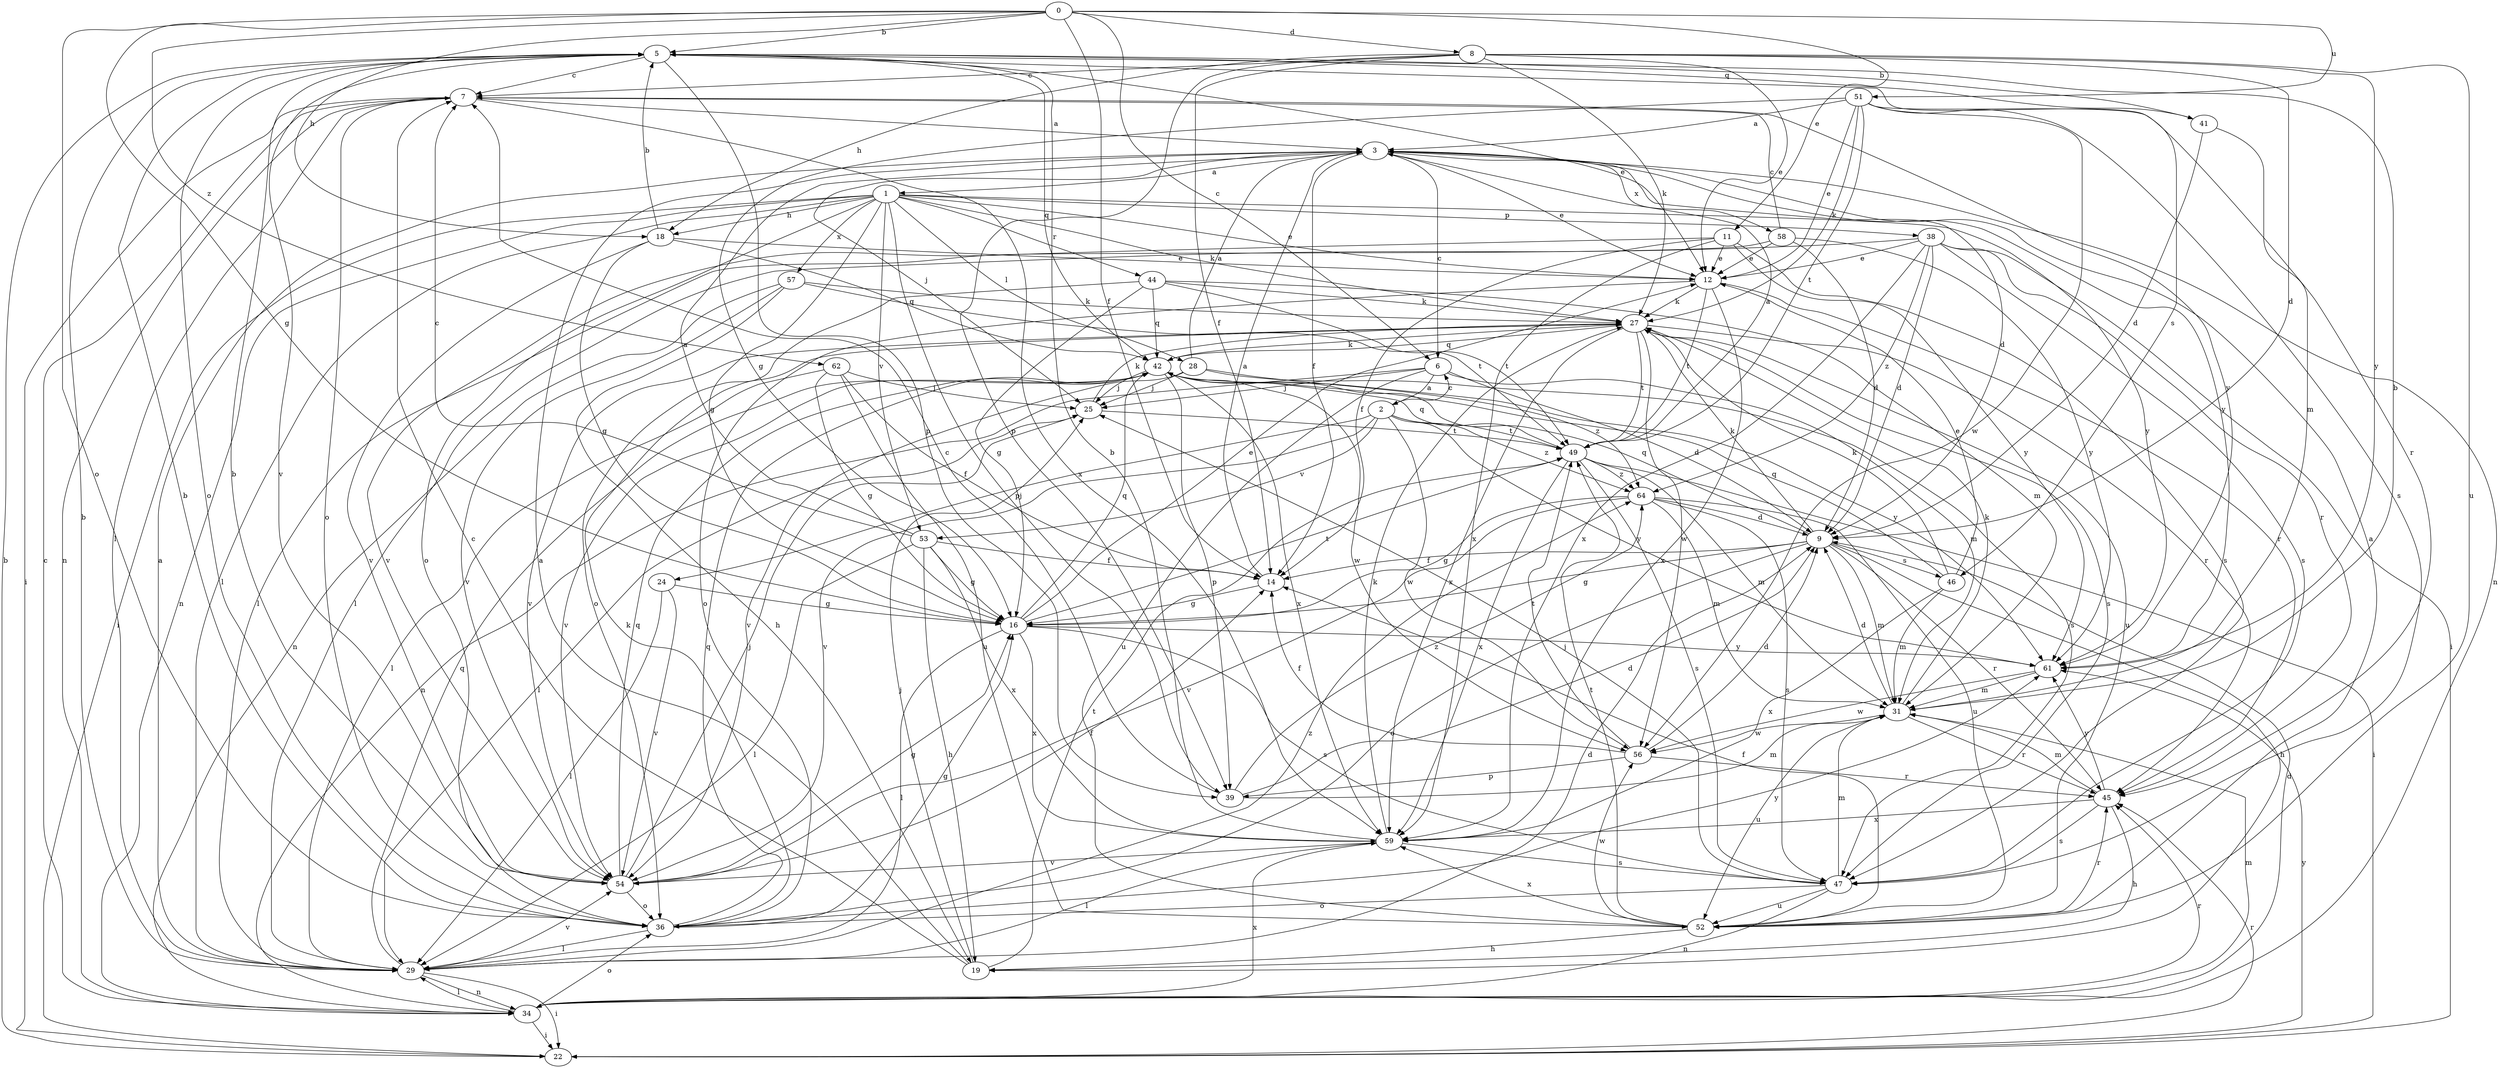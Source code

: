 strict digraph  {
0;
1;
2;
3;
5;
6;
7;
8;
9;
11;
12;
14;
16;
18;
19;
22;
24;
25;
27;
28;
29;
31;
34;
36;
38;
39;
41;
42;
44;
45;
46;
47;
49;
51;
52;
53;
54;
56;
57;
58;
59;
61;
62;
64;
0 -> 5  [label=b];
0 -> 6  [label=c];
0 -> 8  [label=d];
0 -> 11  [label=e];
0 -> 14  [label=f];
0 -> 16  [label=g];
0 -> 18  [label=h];
0 -> 36  [label=o];
0 -> 51  [label=u];
0 -> 62  [label=z];
1 -> 12  [label=e];
1 -> 16  [label=g];
1 -> 18  [label=h];
1 -> 22  [label=i];
1 -> 27  [label=k];
1 -> 28  [label=l];
1 -> 29  [label=l];
1 -> 34  [label=n];
1 -> 36  [label=o];
1 -> 38  [label=p];
1 -> 39  [label=p];
1 -> 44  [label=r];
1 -> 53  [label=v];
1 -> 57  [label=x];
1 -> 61  [label=y];
2 -> 6  [label=c];
2 -> 24  [label=j];
2 -> 49  [label=t];
2 -> 53  [label=v];
2 -> 54  [label=v];
2 -> 56  [label=w];
2 -> 61  [label=y];
2 -> 64  [label=z];
3 -> 1  [label=a];
3 -> 6  [label=c];
3 -> 9  [label=d];
3 -> 12  [label=e];
3 -> 14  [label=f];
3 -> 25  [label=j];
3 -> 34  [label=n];
3 -> 58  [label=x];
3 -> 61  [label=y];
5 -> 7  [label=c];
5 -> 12  [label=e];
5 -> 36  [label=o];
5 -> 39  [label=p];
5 -> 41  [label=q];
5 -> 42  [label=q];
5 -> 46  [label=s];
5 -> 54  [label=v];
6 -> 2  [label=a];
6 -> 9  [label=d];
6 -> 25  [label=j];
6 -> 31  [label=m];
6 -> 34  [label=n];
6 -> 52  [label=u];
7 -> 3  [label=a];
7 -> 22  [label=i];
7 -> 29  [label=l];
7 -> 34  [label=n];
7 -> 36  [label=o];
7 -> 59  [label=x];
7 -> 61  [label=y];
8 -> 7  [label=c];
8 -> 9  [label=d];
8 -> 12  [label=e];
8 -> 14  [label=f];
8 -> 18  [label=h];
8 -> 27  [label=k];
8 -> 39  [label=p];
8 -> 52  [label=u];
8 -> 61  [label=y];
9 -> 14  [label=f];
9 -> 16  [label=g];
9 -> 19  [label=h];
9 -> 27  [label=k];
9 -> 31  [label=m];
9 -> 36  [label=o];
9 -> 42  [label=q];
9 -> 45  [label=r];
9 -> 46  [label=s];
11 -> 12  [label=e];
11 -> 14  [label=f];
11 -> 47  [label=s];
11 -> 54  [label=v];
11 -> 59  [label=x];
11 -> 61  [label=y];
12 -> 27  [label=k];
12 -> 36  [label=o];
12 -> 45  [label=r];
12 -> 49  [label=t];
12 -> 59  [label=x];
14 -> 3  [label=a];
14 -> 16  [label=g];
16 -> 12  [label=e];
16 -> 29  [label=l];
16 -> 42  [label=q];
16 -> 47  [label=s];
16 -> 49  [label=t];
16 -> 59  [label=x];
16 -> 61  [label=y];
18 -> 5  [label=b];
18 -> 12  [label=e];
18 -> 16  [label=g];
18 -> 42  [label=q];
18 -> 54  [label=v];
19 -> 3  [label=a];
19 -> 7  [label=c];
19 -> 25  [label=j];
19 -> 49  [label=t];
22 -> 5  [label=b];
22 -> 45  [label=r];
22 -> 61  [label=y];
24 -> 16  [label=g];
24 -> 29  [label=l];
24 -> 54  [label=v];
25 -> 27  [label=k];
25 -> 29  [label=l];
25 -> 49  [label=t];
27 -> 42  [label=q];
27 -> 45  [label=r];
27 -> 47  [label=s];
27 -> 49  [label=t];
27 -> 52  [label=u];
27 -> 54  [label=v];
27 -> 56  [label=w];
27 -> 59  [label=x];
28 -> 3  [label=a];
28 -> 25  [label=j];
28 -> 47  [label=s];
28 -> 54  [label=v];
28 -> 64  [label=z];
29 -> 3  [label=a];
29 -> 5  [label=b];
29 -> 9  [label=d];
29 -> 22  [label=i];
29 -> 34  [label=n];
29 -> 42  [label=q];
29 -> 54  [label=v];
29 -> 64  [label=z];
31 -> 5  [label=b];
31 -> 9  [label=d];
31 -> 27  [label=k];
31 -> 45  [label=r];
31 -> 52  [label=u];
31 -> 56  [label=w];
34 -> 7  [label=c];
34 -> 9  [label=d];
34 -> 22  [label=i];
34 -> 29  [label=l];
34 -> 31  [label=m];
34 -> 36  [label=o];
34 -> 45  [label=r];
34 -> 59  [label=x];
36 -> 5  [label=b];
36 -> 16  [label=g];
36 -> 27  [label=k];
36 -> 29  [label=l];
36 -> 42  [label=q];
36 -> 61  [label=y];
38 -> 9  [label=d];
38 -> 12  [label=e];
38 -> 22  [label=i];
38 -> 29  [label=l];
38 -> 45  [label=r];
38 -> 47  [label=s];
38 -> 59  [label=x];
38 -> 64  [label=z];
39 -> 7  [label=c];
39 -> 9  [label=d];
39 -> 31  [label=m];
39 -> 64  [label=z];
41 -> 5  [label=b];
41 -> 9  [label=d];
41 -> 31  [label=m];
42 -> 25  [label=j];
42 -> 27  [label=k];
42 -> 39  [label=p];
42 -> 54  [label=v];
42 -> 56  [label=w];
42 -> 59  [label=x];
42 -> 61  [label=y];
44 -> 16  [label=g];
44 -> 27  [label=k];
44 -> 31  [label=m];
44 -> 36  [label=o];
44 -> 42  [label=q];
44 -> 49  [label=t];
45 -> 19  [label=h];
45 -> 31  [label=m];
45 -> 47  [label=s];
45 -> 59  [label=x];
45 -> 61  [label=y];
46 -> 12  [label=e];
46 -> 27  [label=k];
46 -> 31  [label=m];
46 -> 42  [label=q];
46 -> 59  [label=x];
47 -> 25  [label=j];
47 -> 31  [label=m];
47 -> 34  [label=n];
47 -> 36  [label=o];
47 -> 52  [label=u];
49 -> 3  [label=a];
49 -> 22  [label=i];
49 -> 31  [label=m];
49 -> 42  [label=q];
49 -> 47  [label=s];
49 -> 59  [label=x];
49 -> 64  [label=z];
51 -> 3  [label=a];
51 -> 12  [label=e];
51 -> 16  [label=g];
51 -> 27  [label=k];
51 -> 45  [label=r];
51 -> 47  [label=s];
51 -> 49  [label=t];
51 -> 56  [label=w];
52 -> 3  [label=a];
52 -> 14  [label=f];
52 -> 19  [label=h];
52 -> 45  [label=r];
52 -> 49  [label=t];
52 -> 56  [label=w];
52 -> 59  [label=x];
53 -> 3  [label=a];
53 -> 7  [label=c];
53 -> 14  [label=f];
53 -> 16  [label=g];
53 -> 19  [label=h];
53 -> 29  [label=l];
53 -> 59  [label=x];
54 -> 5  [label=b];
54 -> 14  [label=f];
54 -> 16  [label=g];
54 -> 25  [label=j];
54 -> 36  [label=o];
54 -> 42  [label=q];
56 -> 9  [label=d];
56 -> 14  [label=f];
56 -> 39  [label=p];
56 -> 45  [label=r];
56 -> 49  [label=t];
57 -> 19  [label=h];
57 -> 27  [label=k];
57 -> 34  [label=n];
57 -> 49  [label=t];
57 -> 54  [label=v];
58 -> 7  [label=c];
58 -> 9  [label=d];
58 -> 12  [label=e];
58 -> 29  [label=l];
58 -> 61  [label=y];
59 -> 5  [label=b];
59 -> 27  [label=k];
59 -> 29  [label=l];
59 -> 47  [label=s];
59 -> 54  [label=v];
61 -> 31  [label=m];
61 -> 56  [label=w];
62 -> 14  [label=f];
62 -> 16  [label=g];
62 -> 25  [label=j];
62 -> 29  [label=l];
62 -> 52  [label=u];
64 -> 9  [label=d];
64 -> 16  [label=g];
64 -> 31  [label=m];
64 -> 47  [label=s];
64 -> 52  [label=u];
64 -> 54  [label=v];
}
